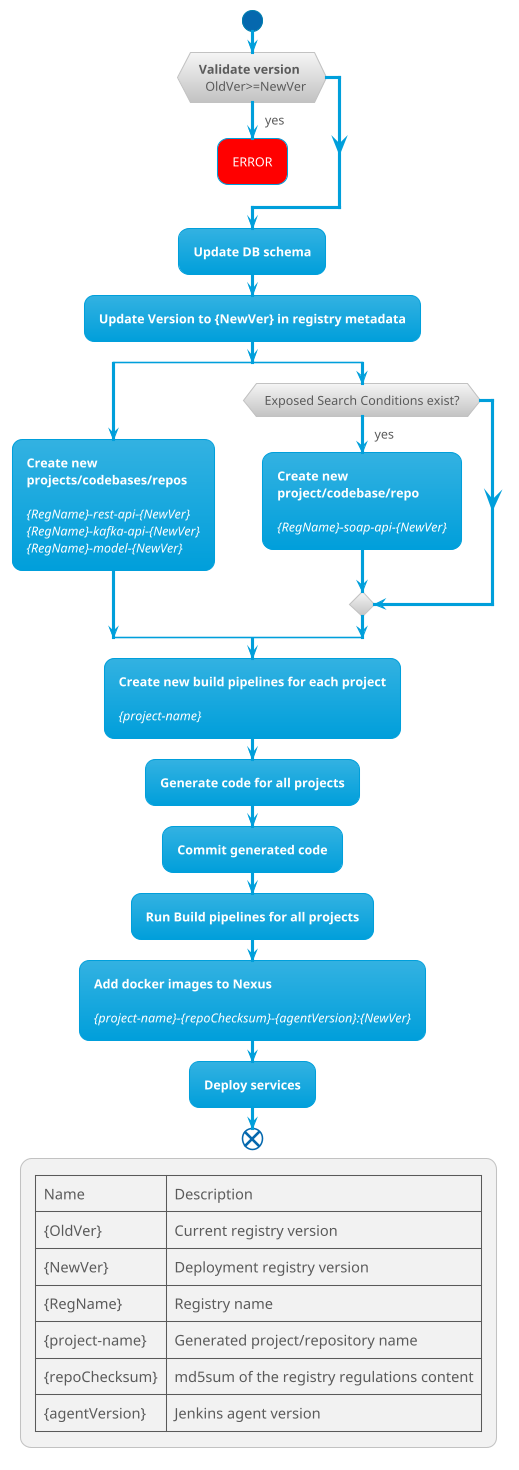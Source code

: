 @startuml
!theme bluegray
start
if (**Validate version**
  OldVer>=NewVer) then (yes)
  #red:ERROR;
  kill
endif
:**Update DB schema**;
:**Update Version to {NewVer} in registry metadata**;
split
  :**Create new**
  **projects/codebases/repos**

  //{RegName}-rest-api-{NewVer}//
  //{RegName}-kafka-api-{NewVer}//
  //{RegName}-model-{NewVer}//;
split again
  if (Exposed Search Conditions exist?) then (yes)
    :**Create new**
    **project/codebase/repo**

    //{RegName}-soap-api-{NewVer}//;
  endif
end split
:**Create new build pipelines for each project**

//{project-name}//;
:**Generate code for all projects**;
:**Commit generated code**;
:**Run Build pipelines for all projects**;
:**Add docker images to Nexus**

//{project-name}-{repoChecksum}-{agentVersion}:{NewVer}//;
:**Deploy services**;
end
legend right
    |Name|Description|
    |{OldVer}|Current registry version|
    |{NewVer}|Deployment registry version|
    |{RegName}|Registry name|
    |{project-name}|Generated project/repository name|
    |{repoChecksum}|md5sum of the registry regulations content|
    |{agentVersion}|Jenkins agent version|
endlegend
@enduml